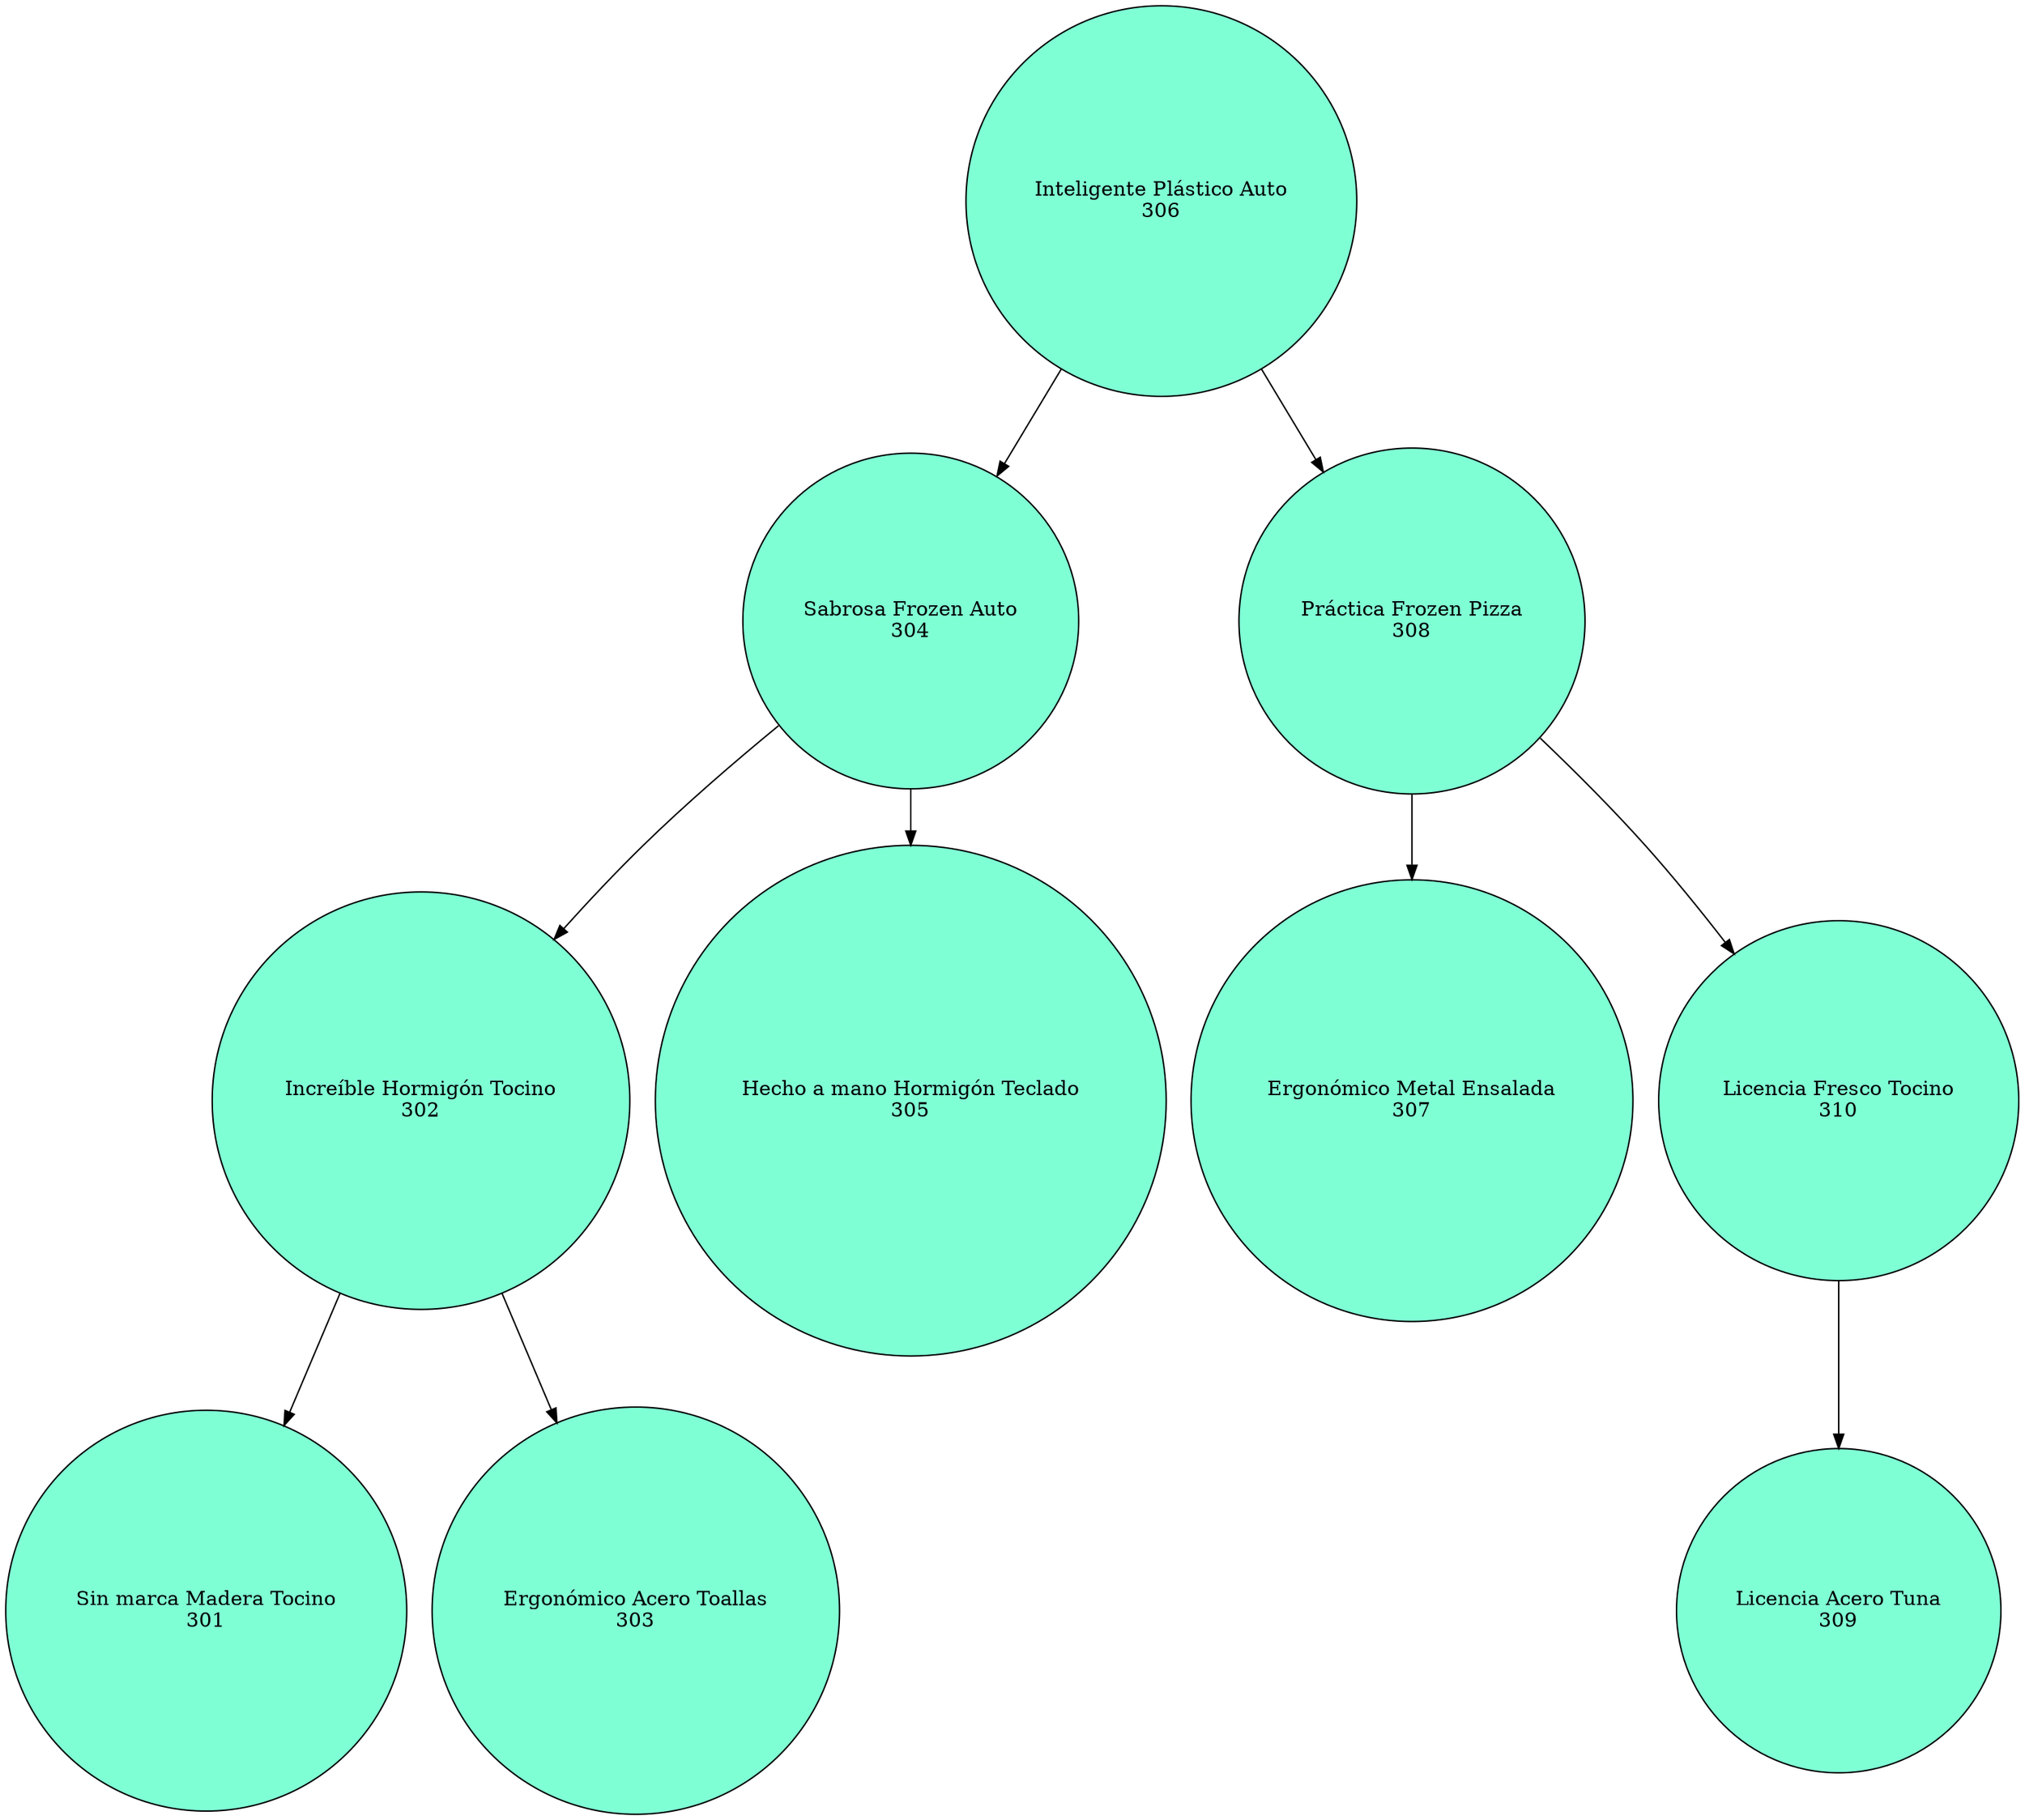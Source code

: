 digraph G{
node [shape=circle style=filled];
"0xc0000d6020"[label="Inteligente Plástico Auto
306" fillcolor=aquamarine];
"0xc0000d6020" -> "0xc000224580";
"0xc0000d6020" -> "0xc000224588";
"0xc000224580"[label="Sabrosa Frozen Auto
304" fillcolor=aquamarine];
"0xc000224580" -> "0xc000224260";
"0xc000224580" -> "0xc000224268";
"0xc000224260"[label="Increíble Hormigón Tocino
302" fillcolor=aquamarine];
"0xc000224260" -> "0xc0002249e0";
"0xc000224260" -> "0xc0002249e8";
"0xc0002249e0"[label="Sin marca Madera Tocino
301" fillcolor=aquamarine];
"0xc0002249e8"[label="Ergonómico Acero Toallas
303" fillcolor=aquamarine];
"0xc000224268"[label="Hecho a mano Hormigón Teclado
305" fillcolor=aquamarine];
"0xc000224588"[label="Práctica Frozen Pizza
308" fillcolor=aquamarine];
"0xc000224588" -> "0xc000224760";
"0xc000224588" -> "0xc000224768";
"0xc000224760"[label="Ergonómico Metal Ensalada
307" fillcolor=aquamarine];
"0xc000224768"[label="Licencia Fresco Tocino
310" fillcolor=aquamarine];
"0xc000224768" -> "0xc000224800";
"0xc000224800"[label="Licencia Acero Tuna
309" fillcolor=aquamarine];

}
